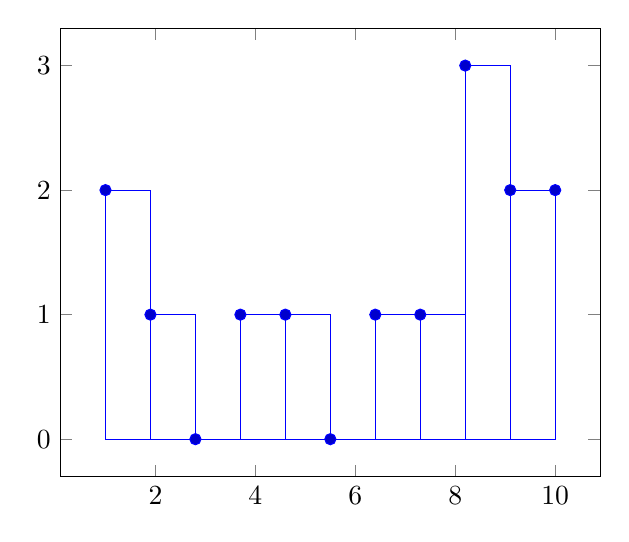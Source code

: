 \begin{tikzpicture}
  \begin{axis}[
  ]
    \addplot+[hist={bins=10}]
    table[row sep=\\, y index=0] {
    data\\
    1\\ 2\\ 1\\ 5\\ 4\\ 10\\ 
    7\\ 10\\ 9\\ 8\\ 9\\ 9\\
    };
  \end{axis}
\end{tikzpicture}
